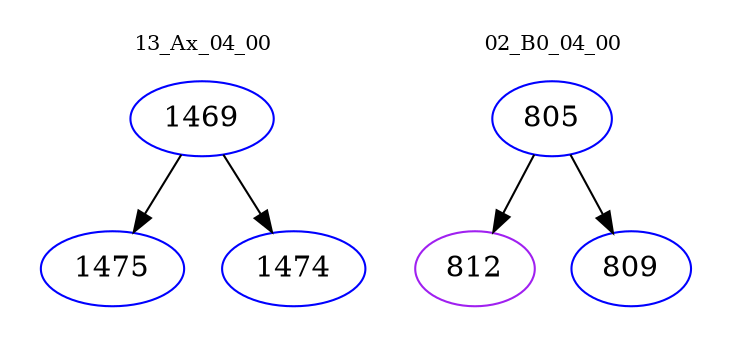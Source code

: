 digraph{
subgraph cluster_0 {
color = white
label = "13_Ax_04_00";
fontsize=10;
T0_1469 [label="1469", color="blue"]
T0_1469 -> T0_1475 [color="black"]
T0_1475 [label="1475", color="blue"]
T0_1469 -> T0_1474 [color="black"]
T0_1474 [label="1474", color="blue"]
}
subgraph cluster_1 {
color = white
label = "02_B0_04_00";
fontsize=10;
T1_805 [label="805", color="blue"]
T1_805 -> T1_812 [color="black"]
T1_812 [label="812", color="purple"]
T1_805 -> T1_809 [color="black"]
T1_809 [label="809", color="blue"]
}
}
